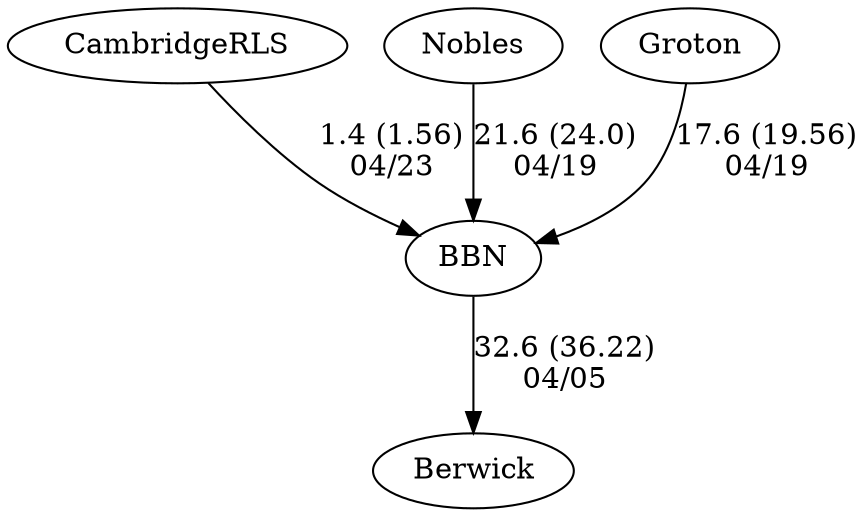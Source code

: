 digraph boys2foursBBN {CambridgeRLS [URL="boys2foursBBNCambridgeRLS.html"];Nobles [URL="boys2foursBBNNobles.html"];BBN [URL="boys2foursBBNBBN.html"];Berwick [URL="boys2foursBBNBerwick.html"];Groton [URL="boys2foursBBNGroton.html"];BBN -> Berwick[label="32.6 (36.22)
04/05", weight="68", tooltip="NEIRA Boys & Girls Fours,BB&N vs. Berwick Academy			
Distance: 1350 Conditions: Overall very good conditions and flat water. Very slight cross wind but consistent for all races. Thanks to Berwick for making the trip!
None", URL="https://www.row2k.com/results/resultspage.cfm?UID=CE456225129ACDB361E1BEAB29CB57A4&cat=5", random="random"]; 
Nobles -> BBN[label="21.6 (24.0)
04/19", weight="79", tooltip="NEIRA Boys & Girls Fours,BB&N, Nobles and Groton			
Distance: 1350 Conditions: Moderate crosswind at the start growing stronger throughout the course. Comments: 5th and 6th boats often started 1-2 lengths ahead of the line. The 7th and 8th boats raced on the JV course between Northeastern and Eliot Bridge. Boys 7th/8th boats combined into an 8. Thank to Nobles and Groton for making the trip! 
Boys 7th/8th - Nobles 2:49, BB&N 3:05
Girls 8th - BB&N 3:11, Nobles 3:17
Girls 7th - 3:24.32, BB&N 3:32.06
None", URL="https://www.row2k.com/results/resultspage.cfm?UID=74320C9FA98FF40EF58ED5364AA5D062&cat=5", random="random"]; 
Groton -> BBN[label="17.6 (19.56)
04/19", weight="83", tooltip="NEIRA Boys & Girls Fours,BB&N, Nobles and Groton			
Distance: 1350 Conditions: Moderate crosswind at the start growing stronger throughout the course. Comments: 5th and 6th boats often started 1-2 lengths ahead of the line. The 7th and 8th boats raced on the JV course between Northeastern and Eliot Bridge. Boys 7th/8th boats combined into an 8. Thank to Nobles and Groton for making the trip! 
Boys 7th/8th - Nobles 2:49, BB&N 3:05
Girls 8th - BB&N 3:11, Nobles 3:17
Girls 7th - 3:24.32, BB&N 3:32.06
None", URL="https://www.row2k.com/results/resultspage.cfm?UID=74320C9FA98FF40EF58ED5364AA5D062&cat=5", random="random"]; 
CambridgeRLS -> BBN[label="1.4 (1.56)
04/23", weight="99", tooltip="NEIRA Boys Fours, BB&N, CRLS and Thayer (Mayor's Cup)			
Distance: 1350 Conditions: Slight cross tailwind getting stronger throughout the afternoon. Order of races 4, 3, 2, 1. Thanks to Thayer for making the trip! Comments: During the last 250m of the 3rd boat race, the Charles River Cruise Ship was coming upstream causing both coxswains to divert their course slightly to starboard. The coxswains handled it quite well, and it did not impact order of finish. 
During the last 300m of the 1st boat race, CRLS veered strongly to starboard cutting across into BB&N's lane and causing BB&N to alter their course slightly and steer to avoid a collision. CRLS continued to move to starboard, ending up about 2-3 lanes over from where they started. It is unclear whether this altered order of finish. Given how close the margin was and the lane violation by CRLS, the coaches mutually decided not to award the Mayor's Cup (the winner of the 1st boat race) to either team, but to award the Cup later this season to whichever team finishes in a higher seed at the NEIRA regatta.
None", URL="https://www.row2k.com/results/resultspage.cfm?UID=70A75824096A2554B9F78A0E50641458&cat=1", random="random"]}